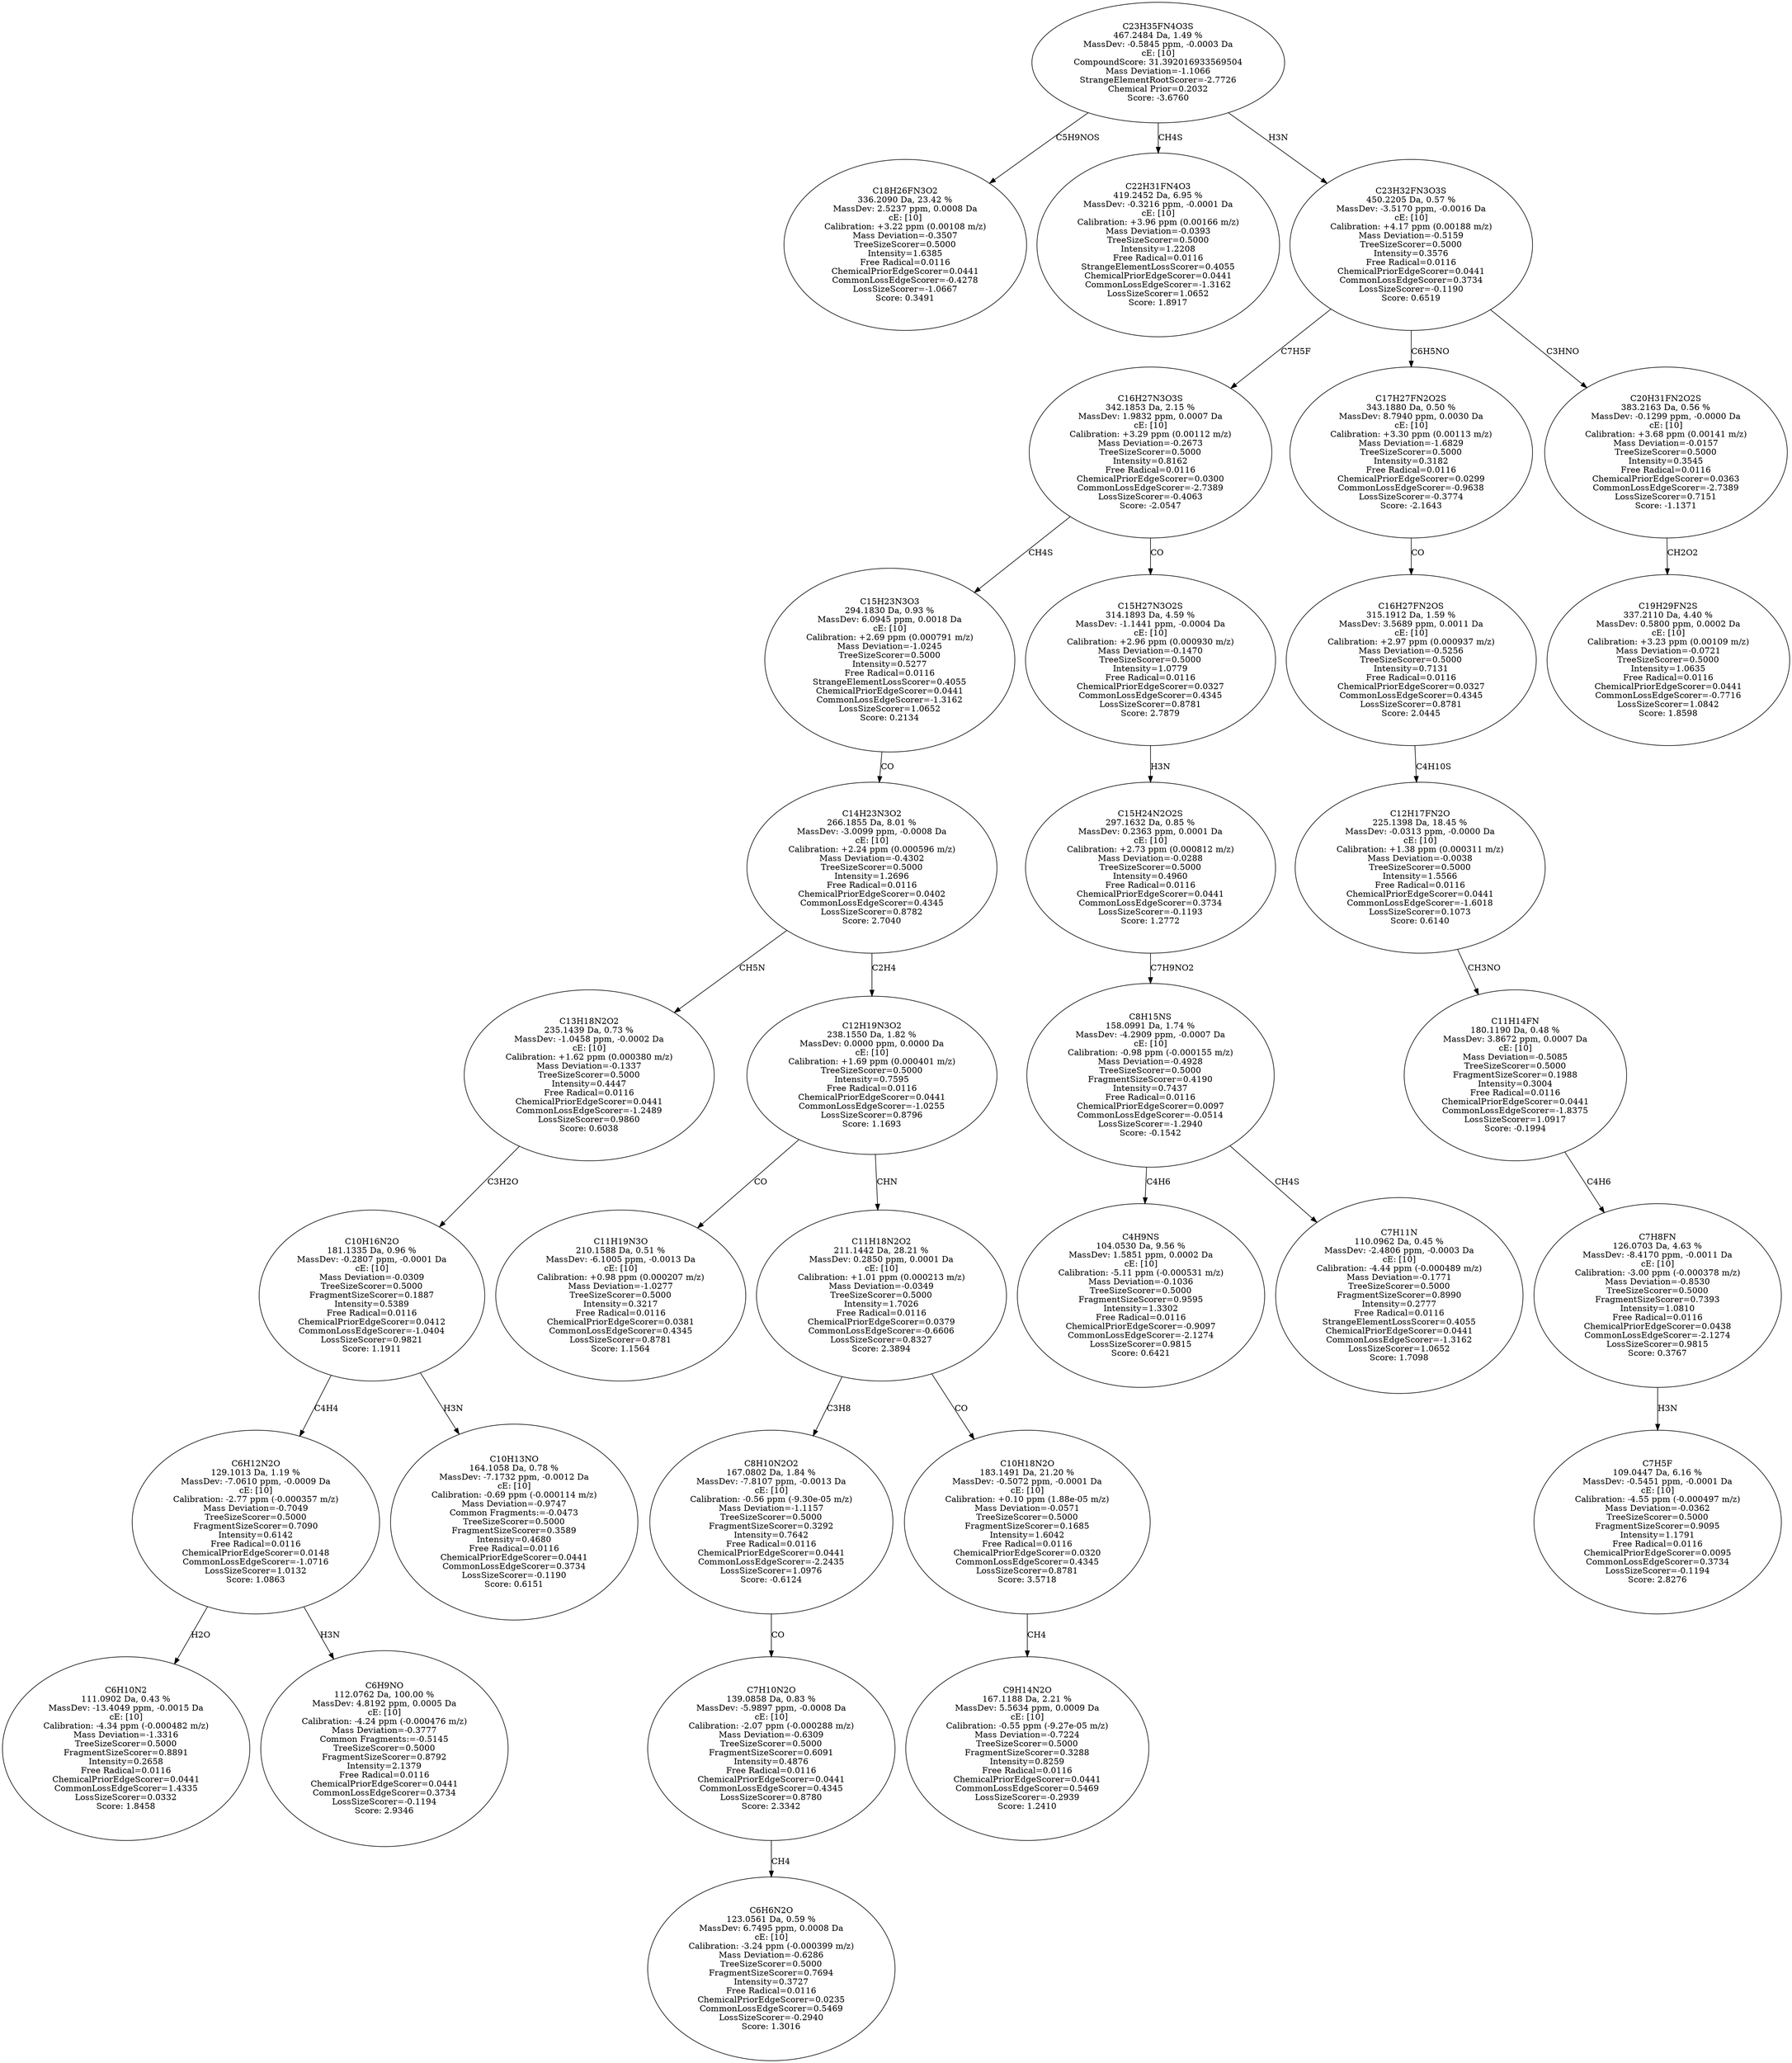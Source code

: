 strict digraph {
v1 [label="C18H26FN3O2\n336.2090 Da, 23.42 %\nMassDev: 2.5237 ppm, 0.0008 Da\ncE: [10]\nCalibration: +3.22 ppm (0.00108 m/z)\nMass Deviation=-0.3507\nTreeSizeScorer=0.5000\nIntensity=1.6385\nFree Radical=0.0116\nChemicalPriorEdgeScorer=0.0441\nCommonLossEdgeScorer=-0.4278\nLossSizeScorer=-1.0667\nScore: 0.3491"];
v2 [label="C22H31FN4O3\n419.2452 Da, 6.95 %\nMassDev: -0.3216 ppm, -0.0001 Da\ncE: [10]\nCalibration: +3.96 ppm (0.00166 m/z)\nMass Deviation=-0.0393\nTreeSizeScorer=0.5000\nIntensity=1.2208\nFree Radical=0.0116\nStrangeElementLossScorer=0.4055\nChemicalPriorEdgeScorer=0.0441\nCommonLossEdgeScorer=-1.3162\nLossSizeScorer=1.0652\nScore: 1.8917"];
v3 [label="C6H10N2\n111.0902 Da, 0.43 %\nMassDev: -13.4049 ppm, -0.0015 Da\ncE: [10]\nCalibration: -4.34 ppm (-0.000482 m/z)\nMass Deviation=-1.3316\nTreeSizeScorer=0.5000\nFragmentSizeScorer=0.8891\nIntensity=0.2658\nFree Radical=0.0116\nChemicalPriorEdgeScorer=0.0441\nCommonLossEdgeScorer=1.4335\nLossSizeScorer=0.0332\nScore: 1.8458"];
v4 [label="C6H9NO\n112.0762 Da, 100.00 %\nMassDev: 4.8192 ppm, 0.0005 Da\ncE: [10]\nCalibration: -4.24 ppm (-0.000476 m/z)\nMass Deviation=-0.3777\nCommon Fragments:=-0.5145\nTreeSizeScorer=0.5000\nFragmentSizeScorer=0.8792\nIntensity=2.1379\nFree Radical=0.0116\nChemicalPriorEdgeScorer=0.0441\nCommonLossEdgeScorer=0.3734\nLossSizeScorer=-0.1194\nScore: 2.9346"];
v5 [label="C6H12N2O\n129.1013 Da, 1.19 %\nMassDev: -7.0610 ppm, -0.0009 Da\ncE: [10]\nCalibration: -2.77 ppm (-0.000357 m/z)\nMass Deviation=-0.7049\nTreeSizeScorer=0.5000\nFragmentSizeScorer=0.7090\nIntensity=0.6142\nFree Radical=0.0116\nChemicalPriorEdgeScorer=0.0148\nCommonLossEdgeScorer=-1.0716\nLossSizeScorer=1.0132\nScore: 1.0863"];
v6 [label="C10H13NO\n164.1058 Da, 0.78 %\nMassDev: -7.1732 ppm, -0.0012 Da\ncE: [10]\nCalibration: -0.69 ppm (-0.000114 m/z)\nMass Deviation=-0.9747\nCommon Fragments:=-0.0473\nTreeSizeScorer=0.5000\nFragmentSizeScorer=0.3589\nIntensity=0.4680\nFree Radical=0.0116\nChemicalPriorEdgeScorer=0.0441\nCommonLossEdgeScorer=0.3734\nLossSizeScorer=-0.1190\nScore: 0.6151"];
v7 [label="C10H16N2O\n181.1335 Da, 0.96 %\nMassDev: -0.2807 ppm, -0.0001 Da\ncE: [10]\nMass Deviation=-0.0309\nTreeSizeScorer=0.5000\nFragmentSizeScorer=0.1887\nIntensity=0.5389\nFree Radical=0.0116\nChemicalPriorEdgeScorer=0.0412\nCommonLossEdgeScorer=-1.0404\nLossSizeScorer=0.9821\nScore: 1.1911"];
v8 [label="C13H18N2O2\n235.1439 Da, 0.73 %\nMassDev: -1.0458 ppm, -0.0002 Da\ncE: [10]\nCalibration: +1.62 ppm (0.000380 m/z)\nMass Deviation=-0.1337\nTreeSizeScorer=0.5000\nIntensity=0.4447\nFree Radical=0.0116\nChemicalPriorEdgeScorer=0.0441\nCommonLossEdgeScorer=-1.2489\nLossSizeScorer=0.9860\nScore: 0.6038"];
v9 [label="C11H19N3O\n210.1588 Da, 0.51 %\nMassDev: -6.1005 ppm, -0.0013 Da\ncE: [10]\nCalibration: +0.98 ppm (0.000207 m/z)\nMass Deviation=-1.0277\nTreeSizeScorer=0.5000\nIntensity=0.3217\nFree Radical=0.0116\nChemicalPriorEdgeScorer=0.0381\nCommonLossEdgeScorer=0.4345\nLossSizeScorer=0.8781\nScore: 1.1564"];
v10 [label="C6H6N2O\n123.0561 Da, 0.59 %\nMassDev: 6.7495 ppm, 0.0008 Da\ncE: [10]\nCalibration: -3.24 ppm (-0.000399 m/z)\nMass Deviation=-0.6286\nTreeSizeScorer=0.5000\nFragmentSizeScorer=0.7694\nIntensity=0.3727\nFree Radical=0.0116\nChemicalPriorEdgeScorer=0.0235\nCommonLossEdgeScorer=0.5469\nLossSizeScorer=-0.2940\nScore: 1.3016"];
v11 [label="C7H10N2O\n139.0858 Da, 0.83 %\nMassDev: -5.9897 ppm, -0.0008 Da\ncE: [10]\nCalibration: -2.07 ppm (-0.000288 m/z)\nMass Deviation=-0.6309\nTreeSizeScorer=0.5000\nFragmentSizeScorer=0.6091\nIntensity=0.4876\nFree Radical=0.0116\nChemicalPriorEdgeScorer=0.0441\nCommonLossEdgeScorer=0.4345\nLossSizeScorer=0.8780\nScore: 2.3342"];
v12 [label="C8H10N2O2\n167.0802 Da, 1.84 %\nMassDev: -7.8107 ppm, -0.0013 Da\ncE: [10]\nCalibration: -0.56 ppm (-9.30e-05 m/z)\nMass Deviation=-1.1157\nTreeSizeScorer=0.5000\nFragmentSizeScorer=0.3292\nIntensity=0.7642\nFree Radical=0.0116\nChemicalPriorEdgeScorer=0.0441\nCommonLossEdgeScorer=-2.2435\nLossSizeScorer=1.0976\nScore: -0.6124"];
v13 [label="C9H14N2O\n167.1188 Da, 2.21 %\nMassDev: 5.5634 ppm, 0.0009 Da\ncE: [10]\nCalibration: -0.55 ppm (-9.27e-05 m/z)\nMass Deviation=-0.7224\nTreeSizeScorer=0.5000\nFragmentSizeScorer=0.3288\nIntensity=0.8259\nFree Radical=0.0116\nChemicalPriorEdgeScorer=0.0441\nCommonLossEdgeScorer=0.5469\nLossSizeScorer=-0.2939\nScore: 1.2410"];
v14 [label="C10H18N2O\n183.1491 Da, 21.20 %\nMassDev: -0.5072 ppm, -0.0001 Da\ncE: [10]\nCalibration: +0.10 ppm (1.88e-05 m/z)\nMass Deviation=-0.0571\nTreeSizeScorer=0.5000\nFragmentSizeScorer=0.1685\nIntensity=1.6042\nFree Radical=0.0116\nChemicalPriorEdgeScorer=0.0320\nCommonLossEdgeScorer=0.4345\nLossSizeScorer=0.8781\nScore: 3.5718"];
v15 [label="C11H18N2O2\n211.1442 Da, 28.21 %\nMassDev: 0.2850 ppm, 0.0001 Da\ncE: [10]\nCalibration: +1.01 ppm (0.000213 m/z)\nMass Deviation=-0.0349\nTreeSizeScorer=0.5000\nIntensity=1.7026\nFree Radical=0.0116\nChemicalPriorEdgeScorer=0.0379\nCommonLossEdgeScorer=-0.6606\nLossSizeScorer=0.8327\nScore: 2.3894"];
v16 [label="C12H19N3O2\n238.1550 Da, 1.82 %\nMassDev: 0.0000 ppm, 0.0000 Da\ncE: [10]\nCalibration: +1.69 ppm (0.000401 m/z)\nTreeSizeScorer=0.5000\nIntensity=0.7595\nFree Radical=0.0116\nChemicalPriorEdgeScorer=0.0441\nCommonLossEdgeScorer=-1.0255\nLossSizeScorer=0.8796\nScore: 1.1693"];
v17 [label="C14H23N3O2\n266.1855 Da, 8.01 %\nMassDev: -3.0099 ppm, -0.0008 Da\ncE: [10]\nCalibration: +2.24 ppm (0.000596 m/z)\nMass Deviation=-0.4302\nTreeSizeScorer=0.5000\nIntensity=1.2696\nFree Radical=0.0116\nChemicalPriorEdgeScorer=0.0402\nCommonLossEdgeScorer=0.4345\nLossSizeScorer=0.8782\nScore: 2.7040"];
v18 [label="C15H23N3O3\n294.1830 Da, 0.93 %\nMassDev: 6.0945 ppm, 0.0018 Da\ncE: [10]\nCalibration: +2.69 ppm (0.000791 m/z)\nMass Deviation=-1.0245\nTreeSizeScorer=0.5000\nIntensity=0.5277\nFree Radical=0.0116\nStrangeElementLossScorer=0.4055\nChemicalPriorEdgeScorer=0.0441\nCommonLossEdgeScorer=-1.3162\nLossSizeScorer=1.0652\nScore: 0.2134"];
v19 [label="C4H9NS\n104.0530 Da, 9.56 %\nMassDev: 1.5851 ppm, 0.0002 Da\ncE: [10]\nCalibration: -5.11 ppm (-0.000531 m/z)\nMass Deviation=-0.1036\nTreeSizeScorer=0.5000\nFragmentSizeScorer=0.9595\nIntensity=1.3302\nFree Radical=0.0116\nChemicalPriorEdgeScorer=-0.9097\nCommonLossEdgeScorer=-2.1274\nLossSizeScorer=0.9815\nScore: 0.6421"];
v20 [label="C7H11N\n110.0962 Da, 0.45 %\nMassDev: -2.4806 ppm, -0.0003 Da\ncE: [10]\nCalibration: -4.44 ppm (-0.000489 m/z)\nMass Deviation=-0.1771\nTreeSizeScorer=0.5000\nFragmentSizeScorer=0.8990\nIntensity=0.2777\nFree Radical=0.0116\nStrangeElementLossScorer=0.4055\nChemicalPriorEdgeScorer=0.0441\nCommonLossEdgeScorer=-1.3162\nLossSizeScorer=1.0652\nScore: 1.7098"];
v21 [label="C8H15NS\n158.0991 Da, 1.74 %\nMassDev: -4.2909 ppm, -0.0007 Da\ncE: [10]\nCalibration: -0.98 ppm (-0.000155 m/z)\nMass Deviation=-0.4928\nTreeSizeScorer=0.5000\nFragmentSizeScorer=0.4190\nIntensity=0.7437\nFree Radical=0.0116\nChemicalPriorEdgeScorer=0.0097\nCommonLossEdgeScorer=-0.0514\nLossSizeScorer=-1.2940\nScore: -0.1542"];
v22 [label="C15H24N2O2S\n297.1632 Da, 0.85 %\nMassDev: 0.2363 ppm, 0.0001 Da\ncE: [10]\nCalibration: +2.73 ppm (0.000812 m/z)\nMass Deviation=-0.0288\nTreeSizeScorer=0.5000\nIntensity=0.4960\nFree Radical=0.0116\nChemicalPriorEdgeScorer=0.0441\nCommonLossEdgeScorer=0.3734\nLossSizeScorer=-0.1193\nScore: 1.2772"];
v23 [label="C15H27N3O2S\n314.1893 Da, 4.59 %\nMassDev: -1.1441 ppm, -0.0004 Da\ncE: [10]\nCalibration: +2.96 ppm (0.000930 m/z)\nMass Deviation=-0.1470\nTreeSizeScorer=0.5000\nIntensity=1.0779\nFree Radical=0.0116\nChemicalPriorEdgeScorer=0.0327\nCommonLossEdgeScorer=0.4345\nLossSizeScorer=0.8781\nScore: 2.7879"];
v24 [label="C16H27N3O3S\n342.1853 Da, 2.15 %\nMassDev: 1.9832 ppm, 0.0007 Da\ncE: [10]\nCalibration: +3.29 ppm (0.00112 m/z)\nMass Deviation=-0.2673\nTreeSizeScorer=0.5000\nIntensity=0.8162\nFree Radical=0.0116\nChemicalPriorEdgeScorer=0.0300\nCommonLossEdgeScorer=-2.7389\nLossSizeScorer=-0.4063\nScore: -2.0547"];
v25 [label="C7H5F\n109.0447 Da, 6.16 %\nMassDev: -0.5451 ppm, -0.0001 Da\ncE: [10]\nCalibration: -4.55 ppm (-0.000497 m/z)\nMass Deviation=-0.0362\nTreeSizeScorer=0.5000\nFragmentSizeScorer=0.9095\nIntensity=1.1791\nFree Radical=0.0116\nChemicalPriorEdgeScorer=0.0095\nCommonLossEdgeScorer=0.3734\nLossSizeScorer=-0.1194\nScore: 2.8276"];
v26 [label="C7H8FN\n126.0703 Da, 4.63 %\nMassDev: -8.4170 ppm, -0.0011 Da\ncE: [10]\nCalibration: -3.00 ppm (-0.000378 m/z)\nMass Deviation=-0.8530\nTreeSizeScorer=0.5000\nFragmentSizeScorer=0.7393\nIntensity=1.0810\nFree Radical=0.0116\nChemicalPriorEdgeScorer=0.0438\nCommonLossEdgeScorer=-2.1274\nLossSizeScorer=0.9815\nScore: 0.3767"];
v27 [label="C11H14FN\n180.1190 Da, 0.48 %\nMassDev: 3.8672 ppm, 0.0007 Da\ncE: [10]\nMass Deviation=-0.5085\nTreeSizeScorer=0.5000\nFragmentSizeScorer=0.1988\nIntensity=0.3004\nFree Radical=0.0116\nChemicalPriorEdgeScorer=0.0441\nCommonLossEdgeScorer=-1.8375\nLossSizeScorer=1.0917\nScore: -0.1994"];
v28 [label="C12H17FN2O\n225.1398 Da, 18.45 %\nMassDev: -0.0313 ppm, -0.0000 Da\ncE: [10]\nCalibration: +1.38 ppm (0.000311 m/z)\nMass Deviation=-0.0038\nTreeSizeScorer=0.5000\nIntensity=1.5566\nFree Radical=0.0116\nChemicalPriorEdgeScorer=0.0441\nCommonLossEdgeScorer=-1.6018\nLossSizeScorer=0.1073\nScore: 0.6140"];
v29 [label="C16H27FN2OS\n315.1912 Da, 1.59 %\nMassDev: 3.5689 ppm, 0.0011 Da\ncE: [10]\nCalibration: +2.97 ppm (0.000937 m/z)\nMass Deviation=-0.5256\nTreeSizeScorer=0.5000\nIntensity=0.7131\nFree Radical=0.0116\nChemicalPriorEdgeScorer=0.0327\nCommonLossEdgeScorer=0.4345\nLossSizeScorer=0.8781\nScore: 2.0445"];
v30 [label="C17H27FN2O2S\n343.1880 Da, 0.50 %\nMassDev: 8.7940 ppm, 0.0030 Da\ncE: [10]\nCalibration: +3.30 ppm (0.00113 m/z)\nMass Deviation=-1.6829\nTreeSizeScorer=0.5000\nIntensity=0.3182\nFree Radical=0.0116\nChemicalPriorEdgeScorer=0.0299\nCommonLossEdgeScorer=-0.9638\nLossSizeScorer=-0.3774\nScore: -2.1643"];
v31 [label="C19H29FN2S\n337.2110 Da, 4.40 %\nMassDev: 0.5800 ppm, 0.0002 Da\ncE: [10]\nCalibration: +3.23 ppm (0.00109 m/z)\nMass Deviation=-0.0721\nTreeSizeScorer=0.5000\nIntensity=1.0635\nFree Radical=0.0116\nChemicalPriorEdgeScorer=0.0441\nCommonLossEdgeScorer=-0.7716\nLossSizeScorer=1.0842\nScore: 1.8598"];
v32 [label="C20H31FN2O2S\n383.2163 Da, 0.56 %\nMassDev: -0.1299 ppm, -0.0000 Da\ncE: [10]\nCalibration: +3.68 ppm (0.00141 m/z)\nMass Deviation=-0.0157\nTreeSizeScorer=0.5000\nIntensity=0.3545\nFree Radical=0.0116\nChemicalPriorEdgeScorer=0.0363\nCommonLossEdgeScorer=-2.7389\nLossSizeScorer=0.7151\nScore: -1.1371"];
v33 [label="C23H32FN3O3S\n450.2205 Da, 0.57 %\nMassDev: -3.5170 ppm, -0.0016 Da\ncE: [10]\nCalibration: +4.17 ppm (0.00188 m/z)\nMass Deviation=-0.5159\nTreeSizeScorer=0.5000\nIntensity=0.3576\nFree Radical=0.0116\nChemicalPriorEdgeScorer=0.0441\nCommonLossEdgeScorer=0.3734\nLossSizeScorer=-0.1190\nScore: 0.6519"];
v34 [label="C23H35FN4O3S\n467.2484 Da, 1.49 %\nMassDev: -0.5845 ppm, -0.0003 Da\ncE: [10]\nCompoundScore: 31.392016933569504\nMass Deviation=-1.1066\nStrangeElementRootScorer=-2.7726\nChemical Prior=0.2032\nScore: -3.6760"];
v34 -> v1 [label="C5H9NOS"];
v34 -> v2 [label="CH4S"];
v5 -> v3 [label="H2O"];
v5 -> v4 [label="H3N"];
v7 -> v5 [label="C4H4"];
v7 -> v6 [label="H3N"];
v8 -> v7 [label="C3H2O"];
v17 -> v8 [label="CH5N"];
v16 -> v9 [label="CO"];
v11 -> v10 [label="CH4"];
v12 -> v11 [label="CO"];
v15 -> v12 [label="C3H8"];
v14 -> v13 [label="CH4"];
v15 -> v14 [label="CO"];
v16 -> v15 [label="CHN"];
v17 -> v16 [label="C2H4"];
v18 -> v17 [label="CO"];
v24 -> v18 [label="CH4S"];
v21 -> v19 [label="C4H6"];
v21 -> v20 [label="CH4S"];
v22 -> v21 [label="C7H9NO2"];
v23 -> v22 [label="H3N"];
v24 -> v23 [label="CO"];
v33 -> v24 [label="C7H5F"];
v26 -> v25 [label="H3N"];
v27 -> v26 [label="C4H6"];
v28 -> v27 [label="CH3NO"];
v29 -> v28 [label="C4H10S"];
v30 -> v29 [label="CO"];
v33 -> v30 [label="C6H5NO"];
v32 -> v31 [label="CH2O2"];
v33 -> v32 [label="C3HNO"];
v34 -> v33 [label="H3N"];
}
